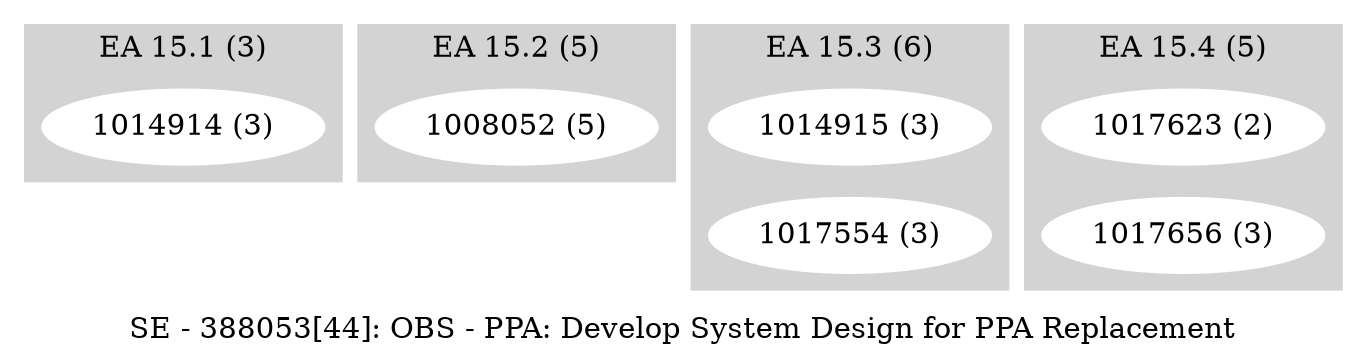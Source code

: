 digraph G {
    label = "SE - 388053[44]: OBS - PPA: Develop System Design for PPA Replacement";
    ranksep = .1
    subgraph cluster_1 {
        style=filled;
        color=lightgrey;
        node [style=filled,color=white];
        "1014914 (3)"
        ;
        label = "EA 15.1 (3)";
    }
    subgraph cluster_2 {
        style=filled;
        color=lightgrey;
        node [style=filled,color=white];
        "1008052 (5)"
        ;
        label = "EA 15.2 (5)";
    }
    subgraph cluster_3 {
        style=filled;
        color=lightgrey;
        node [style=filled,color=white];
        "1014915 (3)" ->       
        "1017554 (3)"
        [style=invis];
        label = "EA 15.3 (6)";
    }
    subgraph cluster_4 {
        style=filled;
        color=lightgrey;
        node [style=filled,color=white];
        "1017623 (2)" ->       
        "1017656 (3)"
        [style=invis];
        label = "EA 15.4 (5)";
    }
}
